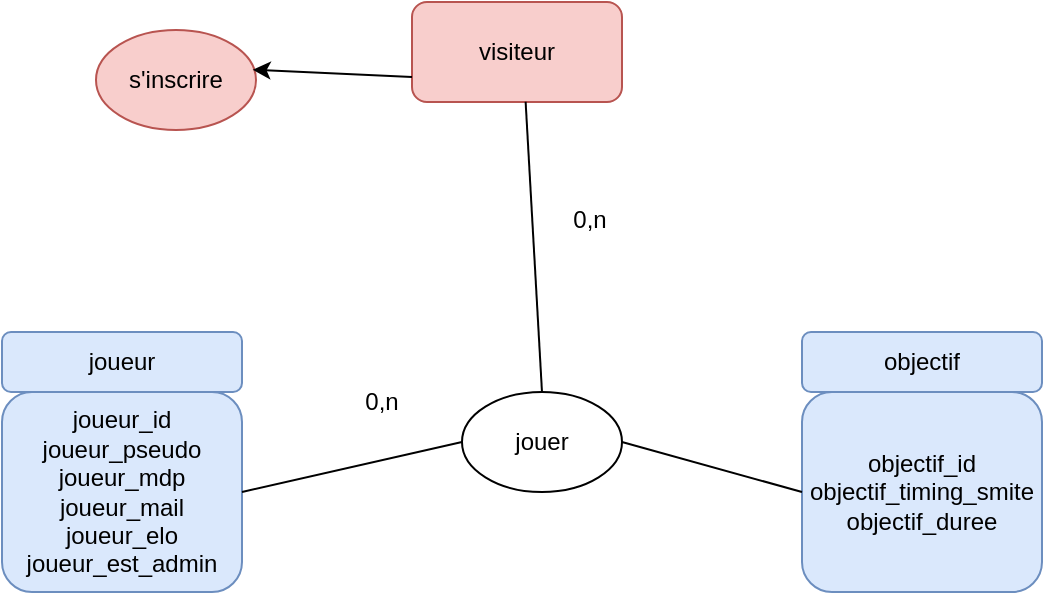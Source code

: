 <mxfile version="17.1.0" type="github">
  <diagram id="YTfmfn9RxTPrVn7Q4XFw" name="Page-1">
    <mxGraphModel dx="813" dy="454" grid="0" gridSize="10" guides="1" tooltips="1" connect="1" arrows="1" fold="1" page="0" pageScale="1" pageWidth="827" pageHeight="1169" math="0" shadow="0">
      <root>
        <mxCell id="0" />
        <mxCell id="1" parent="0" />
        <mxCell id="RXG0wrH5LPUmmis5PXeH-1" value="joueur" style="rounded=1;whiteSpace=wrap;html=1;fillColor=#dae8fc;strokeColor=#6c8ebf;" vertex="1" parent="1">
          <mxGeometry x="100" y="200" width="120" height="30" as="geometry" />
        </mxCell>
        <mxCell id="RXG0wrH5LPUmmis5PXeH-2" value="joueur_id&lt;br&gt;joueur_pseudo&lt;br&gt;joueur_mdp&lt;br&gt;joueur_mail&lt;br&gt;joueur_elo&lt;br&gt;joueur_est_admin" style="rounded=1;whiteSpace=wrap;html=1;fillColor=#dae8fc;strokeColor=#6c8ebf;" vertex="1" parent="1">
          <mxGeometry x="100" y="230" width="120" height="100" as="geometry" />
        </mxCell>
        <mxCell id="RXG0wrH5LPUmmis5PXeH-3" value="objectif" style="rounded=1;whiteSpace=wrap;html=1;fillColor=#dae8fc;strokeColor=#6c8ebf;" vertex="1" parent="1">
          <mxGeometry x="500" y="200" width="120" height="30" as="geometry" />
        </mxCell>
        <mxCell id="RXG0wrH5LPUmmis5PXeH-4" value="objectif_id&lt;br&gt;objectif_timing_smite&lt;br&gt;objectif_duree" style="rounded=1;whiteSpace=wrap;html=1;fillColor=#dae8fc;strokeColor=#6c8ebf;" vertex="1" parent="1">
          <mxGeometry x="500" y="230" width="120" height="100" as="geometry" />
        </mxCell>
        <mxCell id="RXG0wrH5LPUmmis5PXeH-5" value="jouer" style="ellipse;whiteSpace=wrap;html=1;" vertex="1" parent="1">
          <mxGeometry x="330" y="230" width="80" height="50" as="geometry" />
        </mxCell>
        <mxCell id="RXG0wrH5LPUmmis5PXeH-6" value="" style="endArrow=none;html=1;rounded=0;exitX=1;exitY=0.5;exitDx=0;exitDy=0;entryX=0;entryY=0.5;entryDx=0;entryDy=0;" edge="1" parent="1" source="RXG0wrH5LPUmmis5PXeH-2" target="RXG0wrH5LPUmmis5PXeH-5">
          <mxGeometry width="50" height="50" relative="1" as="geometry">
            <mxPoint x="400" y="420" as="sourcePoint" />
            <mxPoint x="450" y="370" as="targetPoint" />
          </mxGeometry>
        </mxCell>
        <mxCell id="RXG0wrH5LPUmmis5PXeH-7" value="" style="endArrow=none;html=1;rounded=0;exitX=1;exitY=0.5;exitDx=0;exitDy=0;entryX=0;entryY=0.5;entryDx=0;entryDy=0;" edge="1" parent="1" source="RXG0wrH5LPUmmis5PXeH-5" target="RXG0wrH5LPUmmis5PXeH-4">
          <mxGeometry width="50" height="50" relative="1" as="geometry">
            <mxPoint x="230" y="290" as="sourcePoint" />
            <mxPoint x="340" y="265" as="targetPoint" />
          </mxGeometry>
        </mxCell>
        <mxCell id="RXG0wrH5LPUmmis5PXeH-8" value="0,n" style="text;html=1;strokeColor=none;fillColor=none;align=center;verticalAlign=middle;whiteSpace=wrap;rounded=0;" vertex="1" parent="1">
          <mxGeometry x="260" y="220" width="60" height="30" as="geometry" />
        </mxCell>
        <mxCell id="RXG0wrH5LPUmmis5PXeH-9" value="0,n" style="text;html=1;strokeColor=none;fillColor=none;align=center;verticalAlign=middle;whiteSpace=wrap;rounded=0;" vertex="1" parent="1">
          <mxGeometry x="364" y="129" width="60" height="30" as="geometry" />
        </mxCell>
        <mxCell id="RXG0wrH5LPUmmis5PXeH-10" value="visiteur" style="rounded=1;whiteSpace=wrap;html=1;fillColor=#f8cecc;strokeColor=#b85450;" vertex="1" parent="1">
          <mxGeometry x="305" y="35" width="105" height="50" as="geometry" />
        </mxCell>
        <mxCell id="RXG0wrH5LPUmmis5PXeH-12" value="s&#39;inscrire" style="ellipse;whiteSpace=wrap;html=1;fillColor=#f8cecc;strokeColor=#b85450;" vertex="1" parent="1">
          <mxGeometry x="147" y="49" width="80" height="50" as="geometry" />
        </mxCell>
        <mxCell id="RXG0wrH5LPUmmis5PXeH-15" value="" style="endArrow=none;html=1;rounded=0;exitX=0.541;exitY=0.997;exitDx=0;exitDy=0;entryX=0.5;entryY=0;entryDx=0;entryDy=0;exitPerimeter=0;" edge="1" parent="1" source="RXG0wrH5LPUmmis5PXeH-10" target="RXG0wrH5LPUmmis5PXeH-5">
          <mxGeometry width="50" height="50" relative="1" as="geometry">
            <mxPoint x="336.725" y="91.128" as="sourcePoint" />
            <mxPoint x="510" y="290" as="targetPoint" />
          </mxGeometry>
        </mxCell>
        <mxCell id="RXG0wrH5LPUmmis5PXeH-18" value="" style="endArrow=classic;html=1;rounded=0;entryX=0.979;entryY=0.397;entryDx=0;entryDy=0;entryPerimeter=0;exitX=0;exitY=0.75;exitDx=0;exitDy=0;" edge="1" parent="1" source="RXG0wrH5LPUmmis5PXeH-10" target="RXG0wrH5LPUmmis5PXeH-12">
          <mxGeometry width="50" height="50" relative="1" as="geometry">
            <mxPoint x="289" y="225" as="sourcePoint" />
            <mxPoint x="339" y="175" as="targetPoint" />
          </mxGeometry>
        </mxCell>
      </root>
    </mxGraphModel>
  </diagram>
</mxfile>
